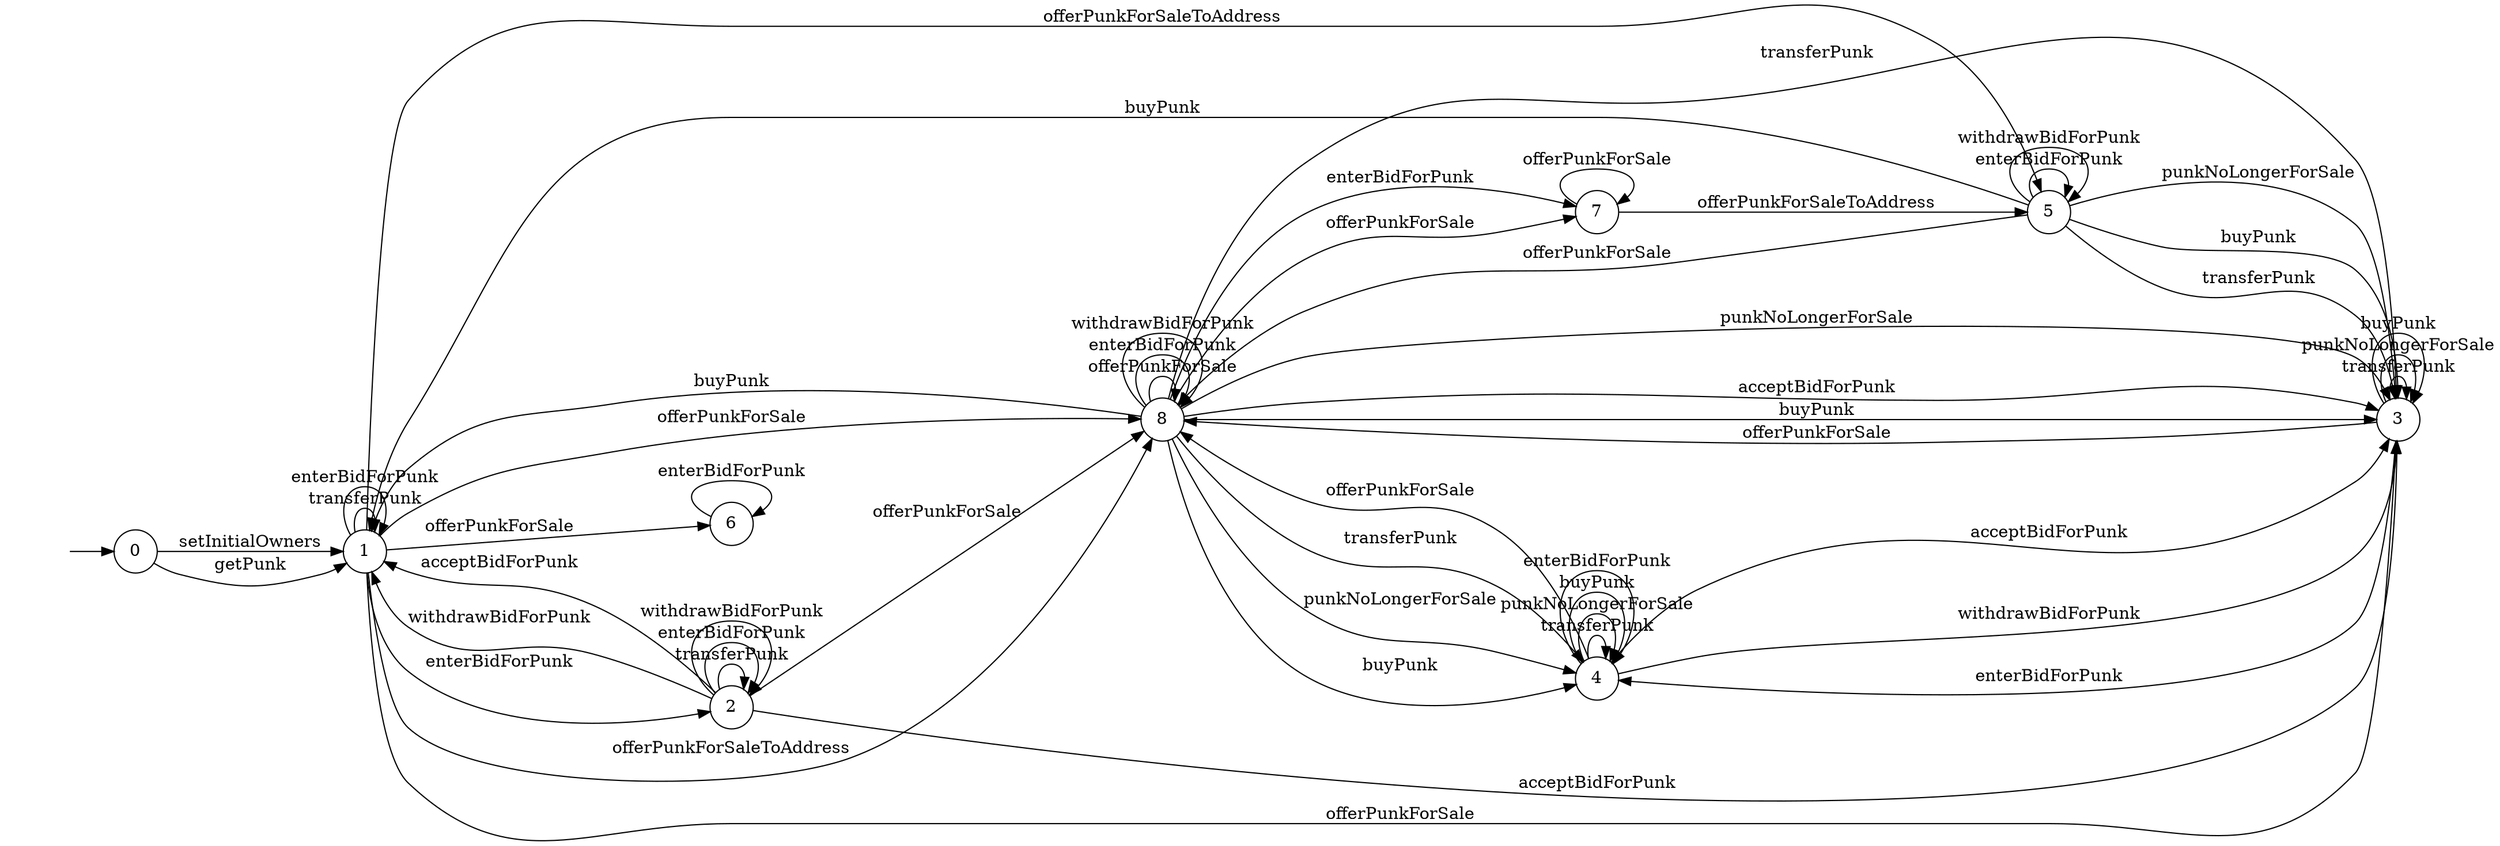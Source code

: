 digraph "./InvConPlus/Dapp-Automata-data/result/model/0xb47e3cd837ddf8e4c57f05d70ab865de6e193bbb/CryptoPunksMarket/FSM-8" {
	graph [rankdir=LR]
	"" [label="" shape=plaintext]
	4 [label=4 shape=circle]
	1 [label=1 shape=circle]
	8 [label=8 shape=circle]
	0 [label=0 shape=circle]
	2 [label=2 shape=circle]
	3 [label=3 shape=circle]
	6 [label=6 shape=circle]
	7 [label=7 shape=circle]
	5 [label=5 shape=circle]
	"" -> 0 [label=""]
	0 -> 1 [label=setInitialOwners]
	0 -> 1 [label=getPunk]
	1 -> 1 [label=transferPunk]
	1 -> 8 [label=offerPunkForSale]
	1 -> 3 [label=offerPunkForSale]
	1 -> 6 [label=offerPunkForSale]
	1 -> 5 [label=offerPunkForSaleToAddress]
	1 -> 8 [label=offerPunkForSaleToAddress]
	1 -> 2 [label=enterBidForPunk]
	1 -> 1 [label=enterBidForPunk]
	5 -> 3 [label=transferPunk]
	5 -> 3 [label=punkNoLongerForSale]
	5 -> 8 [label=offerPunkForSale]
	5 -> 1 [label=buyPunk]
	5 -> 3 [label=buyPunk]
	5 -> 5 [label=enterBidForPunk]
	5 -> 5 [label=withdrawBidForPunk]
	8 -> 4 [label=transferPunk]
	8 -> 3 [label=transferPunk]
	8 -> 4 [label=punkNoLongerForSale]
	8 -> 3 [label=punkNoLongerForSale]
	8 -> 8 [label=offerPunkForSale]
	8 -> 7 [label=offerPunkForSale]
	8 -> 4 [label=buyPunk]
	8 -> 1 [label=buyPunk]
	8 -> 3 [label=buyPunk]
	8 -> 8 [label=enterBidForPunk]
	8 -> 7 [label=enterBidForPunk]
	8 -> 3 [label=acceptBidForPunk]
	8 -> 8 [label=withdrawBidForPunk]
	7 -> 7 [label=offerPunkForSale]
	7 -> 5 [label=offerPunkForSaleToAddress]
	6 -> 6 [label=enterBidForPunk]
	4 -> 4 [label=transferPunk]
	4 -> 4 [label=punkNoLongerForSale]
	4 -> 8 [label=offerPunkForSale]
	4 -> 4 [label=buyPunk]
	4 -> 4 [label=enterBidForPunk]
	4 -> 3 [label=acceptBidForPunk]
	4 -> 3 [label=withdrawBidForPunk]
	3 -> 3 [label=transferPunk]
	3 -> 3 [label=punkNoLongerForSale]
	3 -> 8 [label=offerPunkForSale]
	3 -> 3 [label=buyPunk]
	3 -> 4 [label=enterBidForPunk]
	2 -> 2 [label=transferPunk]
	2 -> 8 [label=offerPunkForSale]
	2 -> 2 [label=enterBidForPunk]
	2 -> 1 [label=acceptBidForPunk]
	2 -> 3 [label=acceptBidForPunk]
	2 -> 2 [label=withdrawBidForPunk]
	2 -> 1 [label=withdrawBidForPunk]
}
